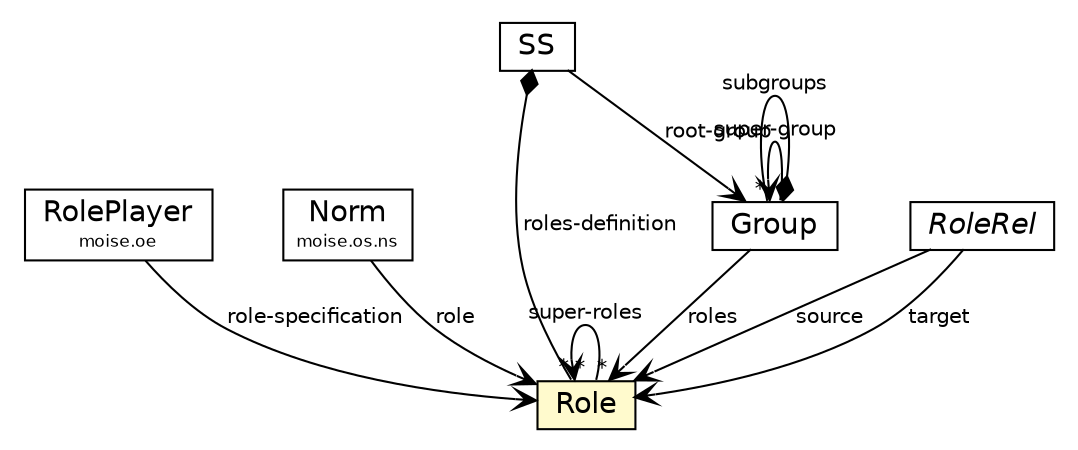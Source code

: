 #!/usr/local/bin/dot
#
# Class diagram 
# Generated by UMLGraph version R5_6_6-1-g9240c4 (http://www.umlgraph.org/)
#

digraph G {
	edge [fontname="Helvetica",fontsize=10,labelfontname="Helvetica",labelfontsize=10];
	node [fontname="Helvetica",fontsize=10,shape=plaintext];
	nodesep=0.25;
	ranksep=0.5;
	// moise.oe.RolePlayer
	c10302 [label=<<table title="moise.oe.RolePlayer" border="0" cellborder="1" cellspacing="0" cellpadding="2" port="p" href="../../oe/RolePlayer.html">
		<tr><td><table border="0" cellspacing="0" cellpadding="1">
<tr><td align="center" balign="center"> RolePlayer </td></tr>
<tr><td align="center" balign="center"><font point-size="8.0"> moise.oe </font></td></tr>
		</table></td></tr>
		</table>>, URL="../../oe/RolePlayer.html", fontname="Helvetica", fontcolor="black", fontsize=14.0];
	// moise.os.ns.Norm
	c10324 [label=<<table title="moise.os.ns.Norm" border="0" cellborder="1" cellspacing="0" cellpadding="2" port="p" href="../ns/Norm.html">
		<tr><td><table border="0" cellspacing="0" cellpadding="1">
<tr><td align="center" balign="center"> Norm </td></tr>
<tr><td align="center" balign="center"><font point-size="8.0"> moise.os.ns </font></td></tr>
		</table></td></tr>
		</table>>, URL="../ns/Norm.html", fontname="Helvetica", fontcolor="black", fontsize=14.0];
	// moise.os.ss.SS
	c10327 [label=<<table title="moise.os.ss.SS" border="0" cellborder="1" cellspacing="0" cellpadding="2" port="p" href="./SS.html">
		<tr><td><table border="0" cellspacing="0" cellpadding="1">
<tr><td align="center" balign="center"> SS </td></tr>
		</table></td></tr>
		</table>>, URL="./SS.html", fontname="Helvetica", fontcolor="black", fontsize=14.0];
	// moise.os.ss.RoleRel
	c10328 [label=<<table title="moise.os.ss.RoleRel" border="0" cellborder="1" cellspacing="0" cellpadding="2" port="p" href="./RoleRel.html">
		<tr><td><table border="0" cellspacing="0" cellpadding="1">
<tr><td align="center" balign="center"><font face="Helvetica-Oblique"> RoleRel </font></td></tr>
		</table></td></tr>
		</table>>, URL="./RoleRel.html", fontname="Helvetica", fontcolor="black", fontsize=14.0];
	// moise.os.ss.Role
	c10330 [label=<<table title="moise.os.ss.Role" border="0" cellborder="1" cellspacing="0" cellpadding="2" port="p" bgcolor="lemonChiffon" href="./Role.html">
		<tr><td><table border="0" cellspacing="0" cellpadding="1">
<tr><td align="center" balign="center"> Role </td></tr>
		</table></td></tr>
		</table>>, URL="./Role.html", fontname="Helvetica", fontcolor="black", fontsize=14.0];
	// moise.os.ss.Group
	c10332 [label=<<table title="moise.os.ss.Group" border="0" cellborder="1" cellspacing="0" cellpadding="2" port="p" href="./Group.html">
		<tr><td><table border="0" cellspacing="0" cellpadding="1">
<tr><td align="center" balign="center"> Group </td></tr>
		</table></td></tr>
		</table>>, URL="./Group.html", fontname="Helvetica", fontcolor="black", fontsize=14.0];
	// moise.oe.RolePlayer NAVASSOC moise.os.ss.Role
	c10302:p -> c10330:p [taillabel="", label="role-specification", headlabel="", fontname="Helvetica", fontcolor="black", fontsize=10.0, color="black", arrowhead=open];
	// moise.os.ns.Norm NAVASSOC moise.os.ss.Role
	c10324:p -> c10330:p [taillabel="", label="role", headlabel="", fontname="Helvetica", fontcolor="black", fontsize=10.0, color="black", arrowhead=open];
	// moise.os.ss.SS NAVASSOC moise.os.ss.Group
	c10327:p -> c10332:p [taillabel="", label="root-group", headlabel="", fontname="Helvetica", fontcolor="black", fontsize=10.0, color="black", arrowhead=open];
	// moise.os.ss.SS COMPOSED moise.os.ss.Role
	c10327:p -> c10330:p [taillabel="", label="roles-definition", headlabel="*", fontname="Helvetica", fontcolor="black", fontsize=10.0, color="black", arrowhead=none, arrowtail=diamond, dir=both];
	// moise.os.ss.RoleRel NAVASSOC moise.os.ss.Role
	c10328:p -> c10330:p [taillabel="", label="source", headlabel="", fontname="Helvetica", fontcolor="black", fontsize=10.0, color="black", arrowhead=open];
	// moise.os.ss.RoleRel NAVASSOC moise.os.ss.Role
	c10328:p -> c10330:p [taillabel="", label="target", headlabel="", fontname="Helvetica", fontcolor="black", fontsize=10.0, color="black", arrowhead=open];
	// moise.os.ss.Role NAVASSOC moise.os.ss.Role
	c10330:p -> c10330:p [taillabel="", label="super-roles", headlabel="*", fontname="Helvetica", fontcolor="black", fontsize=10.0, color="black", arrowhead=open];
	// moise.os.ss.Group NAVASSOC moise.os.ss.Role
	c10332:p -> c10330:p [taillabel="", label="roles", headlabel="*", fontname="Helvetica", fontcolor="black", fontsize=10.0, color="black", arrowhead=open];
	// moise.os.ss.Group NAVASSOC moise.os.ss.Group
	c10332:p -> c10332:p [taillabel="", label="super-group", headlabel="", fontname="Helvetica", fontcolor="black", fontsize=10.0, color="black", arrowhead=open];
	// moise.os.ss.Group COMPOSED moise.os.ss.Group
	c10332:p -> c10332:p [taillabel="", label="subgroups", headlabel="*", fontname="Helvetica", fontcolor="black", fontsize=10.0, color="black", arrowhead=none, arrowtail=diamond, dir=both];
}

